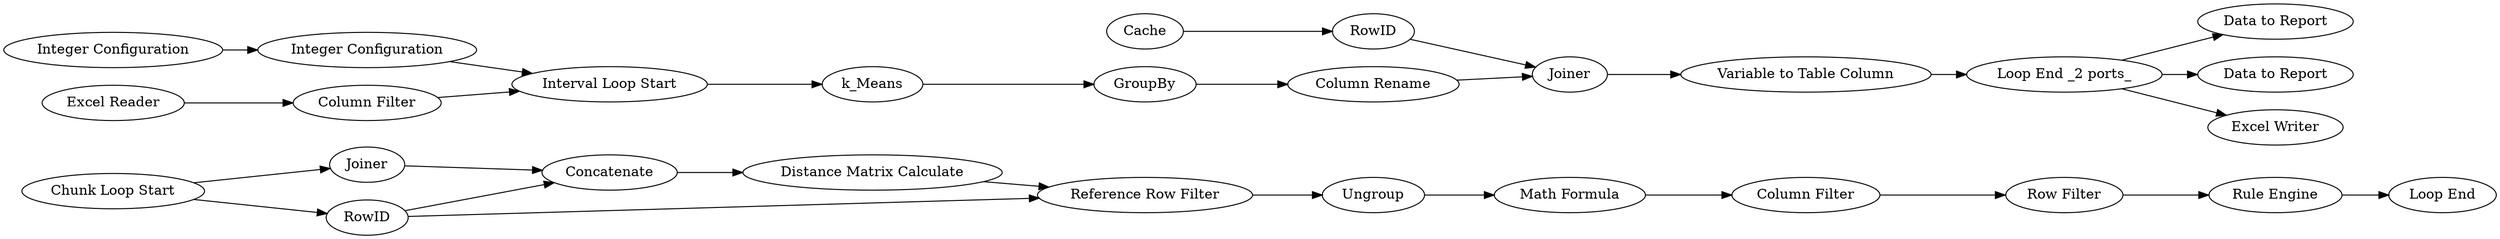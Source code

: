 digraph {
	"-6476702257595194088_45" [label=Joiner]
	"7789535870575471102_70" [label="Column Filter"]
	"-6476702257595194088_70" [label="Column Filter"]
	"-6476702257595194088_52" [label="Row Filter"]
	"-6476702257595194088_46" [label=Concatenate]
	"7789535870575471102_38" [label="Interval Loop Start"]
	"7789535870575471102_34" [label="Data to Report"]
	"-6476702257595194088_44" [label="Chunk Loop Start"]
	"-6476702257595194088_59" [label="Distance Matrix Calculate"]
	"7789535870575471102_71" [label="Excel Reader"]
	"7789535870575471102_54" [label="Loop End _2 ports_"]
	"-6476702257595194088_60" [label=RowID]
	"-6476702257595194088_65" [label="Column Rename"]
	"-6476702257595194088_58" [label=Cache]
	"7789535870575471102_68" [label="Integer Configuration"]
	"7789535870575471102_36" [label="Data to Report"]
	"-6476702257595194088_69" [label="Variable to Table Column"]
	"7789535870575471102_72" [label="Excel Writer"]
	"-6476702257595194088_53" [label="Loop End"]
	"-6476702257595194088_66" [label=Joiner]
	"7789535870575471102_62" [label=k_Means]
	"-6476702257595194088_48" [label="Reference Row Filter"]
	"-6476702257595194088_49" [label=Ungroup]
	"-6476702257595194088_50" [label="Math Formula"]
	"-6476702257595194088_61" [label="Rule Engine"]
	"-6476702257595194088_62" [label=RowID]
	"-6476702257595194088_64" [label=GroupBy]
	"7789535870575471102_67" [label="Integer Configuration"]
	"-6476702257595194088_50" -> "-6476702257595194088_70"
	"-6476702257595194088_60" -> "-6476702257595194088_48"
	"-6476702257595194088_61" -> "-6476702257595194088_53"
	"7789535870575471102_54" -> "7789535870575471102_36"
	"-6476702257595194088_66" -> "-6476702257595194088_69"
	"-6476702257595194088_44" -> "-6476702257595194088_45"
	"-6476702257595194088_48" -> "-6476702257595194088_49"
	"7789535870575471102_68" -> "7789535870575471102_38"
	"-6476702257595194088_60" -> "-6476702257595194088_46"
	"7789535870575471102_70" -> "7789535870575471102_38"
	"-6476702257595194088_70" -> "-6476702257595194088_52"
	"-6476702257595194088_64" -> "-6476702257595194088_65"
	"-6476702257595194088_52" -> "-6476702257595194088_61"
	"-6476702257595194088_69" -> "7789535870575471102_54"
	"-6476702257595194088_45" -> "-6476702257595194088_46"
	"-6476702257595194088_46" -> "-6476702257595194088_59"
	"7789535870575471102_62" -> "-6476702257595194088_64"
	"7789535870575471102_71" -> "7789535870575471102_70"
	"-6476702257595194088_49" -> "-6476702257595194088_50"
	"7789535870575471102_67" -> "7789535870575471102_68"
	"-6476702257595194088_58" -> "-6476702257595194088_62"
	"-6476702257595194088_44" -> "-6476702257595194088_60"
	"-6476702257595194088_62" -> "-6476702257595194088_66"
	"-6476702257595194088_65" -> "-6476702257595194088_66"
	"7789535870575471102_54" -> "7789535870575471102_34"
	"7789535870575471102_38" -> "7789535870575471102_62"
	"-6476702257595194088_59" -> "-6476702257595194088_48"
	"7789535870575471102_54" -> "7789535870575471102_72"
	rankdir=LR
}

